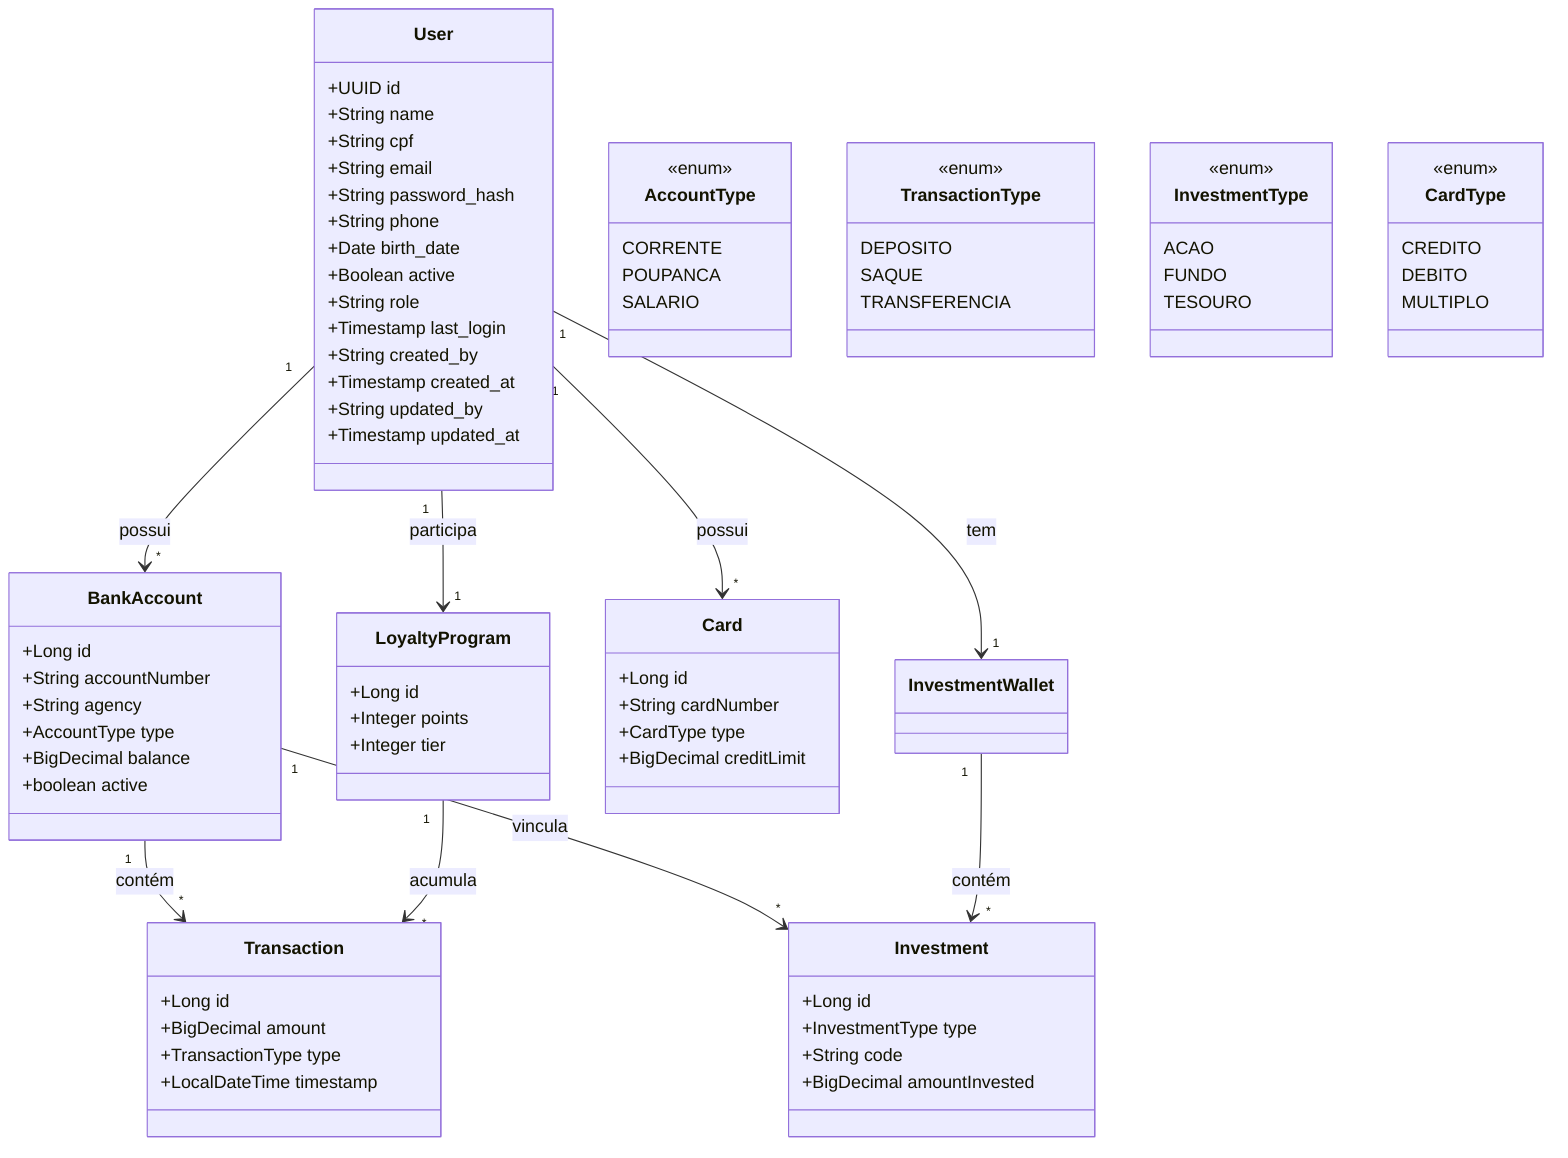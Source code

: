 %% Diagrama de Classe Simplificado
classDiagram

%% Entidades Principais
class User {
+UUID id
+String name
+String cpf
+String email
+String password_hash
+String phone
+Date birth_date
+Boolean active
+String role
+Timestamp last_login
+String created_by
+Timestamp created_at
+String updated_by
+Timestamp updated_at
}

    class BankAccount {
        +Long id
        +String accountNumber
        +String agency
        +AccountType type
        +BigDecimal balance
        +boolean active
    }

    class Transaction {
        +Long id
        +BigDecimal amount
        +TransactionType type
        +LocalDateTime timestamp
    }

    class Investment {
        +Long id
        +InvestmentType type
        +String code
        +BigDecimal amountInvested
    }

    class LoyaltyProgram {
        +Long id
        +Integer points
        +Integer tier
    }

    class Card {
        +Long id
        +String cardNumber
        +CardType type
        +BigDecimal creditLimit
    }

%% Relacionamentos
User "1" --> "*" BankAccount : possui
User "1" --> "1" LoyaltyProgram : participa
User "1" --> "*" Card : possui

    BankAccount "1" --> "*" Transaction : contém
    BankAccount "1" --> "*" Investment : vincula

    LoyaltyProgram "1" --> "*" Transaction : acumula

    User "1" --> "1" InvestmentWallet : tem
    InvestmentWallet "1" --> "*" Investment : contém

%% Enums
class AccountType {
<<enum>>
CORRENTE
POUPANCA
SALARIO
}

    class TransactionType {
        <<enum>>
        DEPOSITO
        SAQUE
        TRANSFERENCIA
    }

    class InvestmentType {
        <<enum>>
        ACAO
        FUNDO
        TESOURO
    }

    class CardType {
        <<enum>>
        CREDITO
        DEBITO
        MULTIPLO
    }